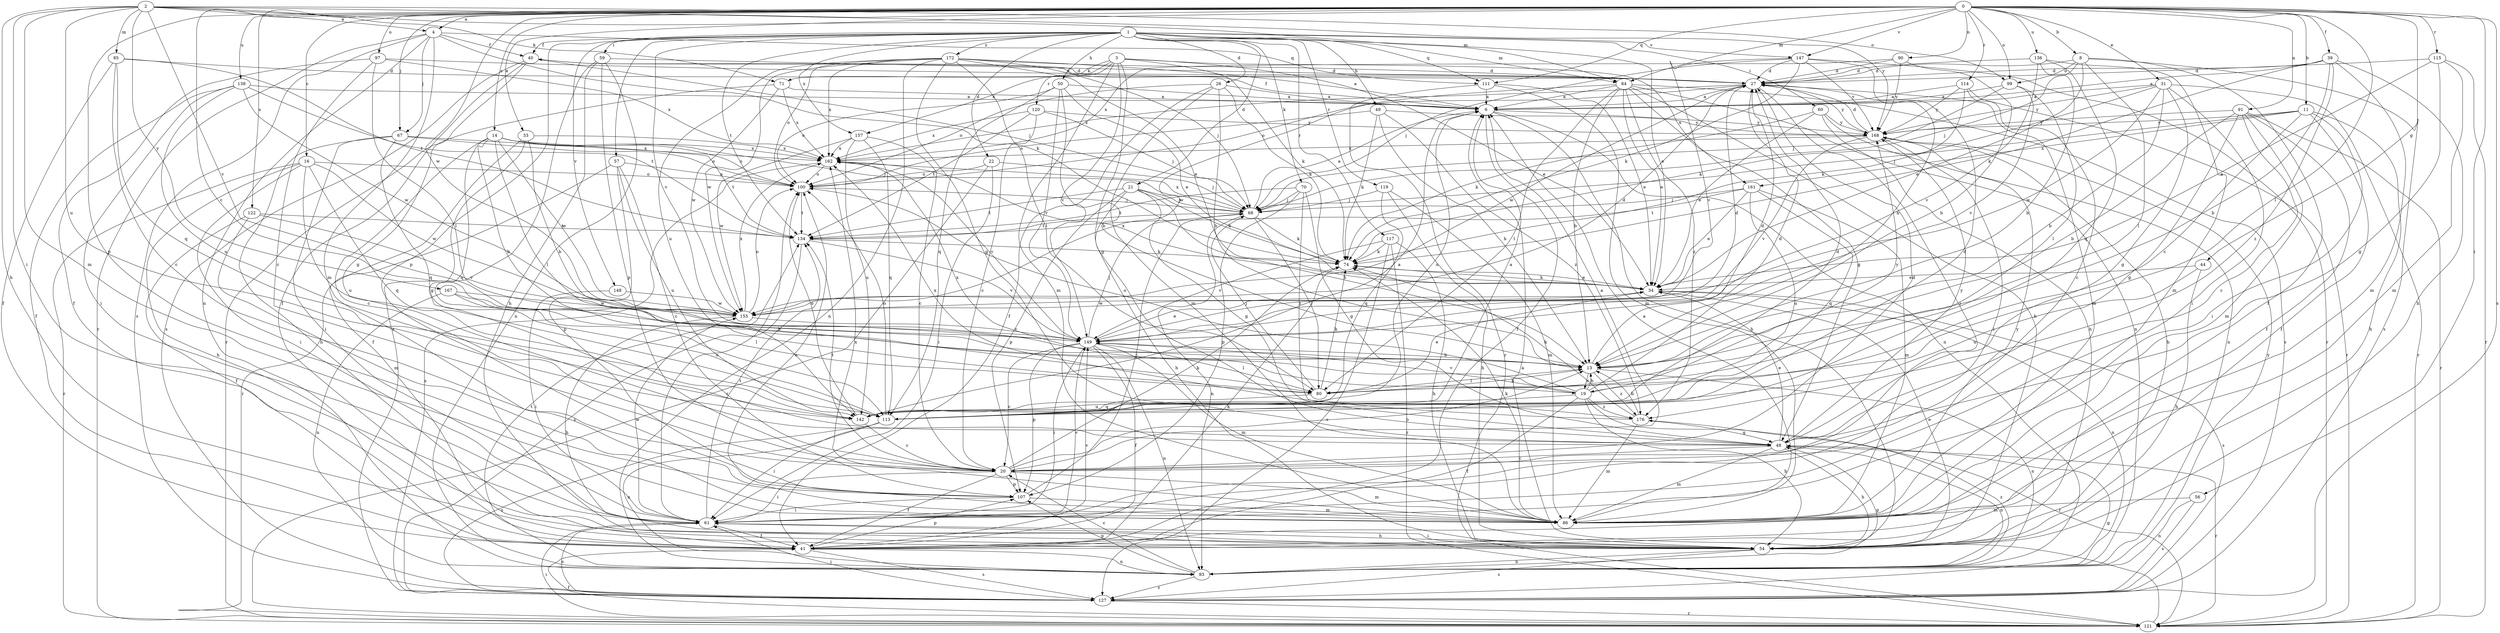 strict digraph  {
0;
1;
2;
3;
4;
6;
8;
11;
13;
14;
16;
19;
20;
21;
22;
26;
27;
31;
33;
34;
39;
40;
41;
44;
48;
49;
50;
54;
56;
57;
59;
60;
61;
67;
68;
70;
71;
74;
80;
84;
85;
86;
90;
91;
93;
97;
99;
100;
107;
111;
113;
114;
115;
117;
119;
120;
121;
122;
127;
134;
136;
138;
142;
147;
148;
149;
155;
157;
161;
162;
167;
168;
172;
176;
0 -> 4  [label=a];
0 -> 8  [label=b];
0 -> 11  [label=b];
0 -> 14  [label=c];
0 -> 16  [label=c];
0 -> 19  [label=c];
0 -> 31  [label=e];
0 -> 33  [label=e];
0 -> 39  [label=f];
0 -> 44  [label=g];
0 -> 56  [label=i];
0 -> 67  [label=j];
0 -> 80  [label=l];
0 -> 84  [label=m];
0 -> 90  [label=n];
0 -> 91  [label=n];
0 -> 97  [label=o];
0 -> 99  [label=o];
0 -> 107  [label=p];
0 -> 111  [label=q];
0 -> 114  [label=r];
0 -> 115  [label=r];
0 -> 122  [label=s];
0 -> 127  [label=s];
0 -> 136  [label=u];
0 -> 138  [label=u];
0 -> 147  [label=v];
0 -> 155  [label=w];
1 -> 21  [label=d];
1 -> 22  [label=d];
1 -> 26  [label=d];
1 -> 34  [label=e];
1 -> 40  [label=f];
1 -> 49  [label=h];
1 -> 50  [label=h];
1 -> 57  [label=i];
1 -> 59  [label=i];
1 -> 60  [label=i];
1 -> 70  [label=k];
1 -> 84  [label=m];
1 -> 107  [label=p];
1 -> 111  [label=q];
1 -> 117  [label=r];
1 -> 119  [label=r];
1 -> 134  [label=t];
1 -> 147  [label=v];
1 -> 148  [label=v];
1 -> 149  [label=v];
1 -> 157  [label=x];
1 -> 172  [label=z];
2 -> 4  [label=a];
2 -> 54  [label=h];
2 -> 61  [label=i];
2 -> 71  [label=k];
2 -> 84  [label=m];
2 -> 85  [label=m];
2 -> 86  [label=m];
2 -> 99  [label=o];
2 -> 142  [label=u];
2 -> 149  [label=v];
2 -> 167  [label=y];
2 -> 168  [label=y];
3 -> 34  [label=e];
3 -> 48  [label=g];
3 -> 71  [label=k];
3 -> 74  [label=k];
3 -> 86  [label=m];
3 -> 120  [label=r];
3 -> 149  [label=v];
3 -> 157  [label=x];
3 -> 161  [label=x];
4 -> 40  [label=f];
4 -> 67  [label=j];
4 -> 74  [label=k];
4 -> 86  [label=m];
4 -> 93  [label=n];
4 -> 111  [label=q];
4 -> 121  [label=r];
4 -> 127  [label=s];
6 -> 40  [label=f];
6 -> 41  [label=f];
6 -> 54  [label=h];
6 -> 93  [label=n];
6 -> 142  [label=u];
6 -> 168  [label=y];
8 -> 27  [label=d];
8 -> 34  [label=e];
8 -> 41  [label=f];
8 -> 68  [label=j];
8 -> 80  [label=l];
8 -> 99  [label=o];
8 -> 127  [label=s];
11 -> 19  [label=c];
11 -> 41  [label=f];
11 -> 54  [label=h];
11 -> 61  [label=i];
11 -> 68  [label=j];
11 -> 161  [label=x];
11 -> 168  [label=y];
13 -> 19  [label=c];
13 -> 27  [label=d];
13 -> 80  [label=l];
13 -> 93  [label=n];
13 -> 176  [label=z];
14 -> 13  [label=b];
14 -> 20  [label=c];
14 -> 68  [label=j];
14 -> 80  [label=l];
14 -> 100  [label=o];
14 -> 113  [label=q];
14 -> 134  [label=t];
14 -> 155  [label=w];
14 -> 162  [label=x];
16 -> 54  [label=h];
16 -> 61  [label=i];
16 -> 100  [label=o];
16 -> 113  [label=q];
16 -> 121  [label=r];
16 -> 142  [label=u];
16 -> 155  [label=w];
19 -> 13  [label=b];
19 -> 27  [label=d];
19 -> 41  [label=f];
19 -> 54  [label=h];
19 -> 100  [label=o];
19 -> 121  [label=r];
19 -> 142  [label=u];
19 -> 149  [label=v];
19 -> 162  [label=x];
19 -> 168  [label=y];
19 -> 176  [label=z];
20 -> 6  [label=a];
20 -> 13  [label=b];
20 -> 27  [label=d];
20 -> 41  [label=f];
20 -> 61  [label=i];
20 -> 74  [label=k];
20 -> 86  [label=m];
20 -> 107  [label=p];
20 -> 134  [label=t];
21 -> 13  [label=b];
21 -> 48  [label=g];
21 -> 54  [label=h];
21 -> 68  [label=j];
21 -> 74  [label=k];
21 -> 107  [label=p];
21 -> 134  [label=t];
22 -> 61  [label=i];
22 -> 68  [label=j];
22 -> 100  [label=o];
22 -> 121  [label=r];
26 -> 6  [label=a];
26 -> 13  [label=b];
26 -> 41  [label=f];
26 -> 74  [label=k];
26 -> 86  [label=m];
26 -> 100  [label=o];
27 -> 6  [label=a];
27 -> 61  [label=i];
27 -> 86  [label=m];
27 -> 100  [label=o];
27 -> 155  [label=w];
27 -> 162  [label=x];
27 -> 168  [label=y];
31 -> 6  [label=a];
31 -> 13  [label=b];
31 -> 48  [label=g];
31 -> 61  [label=i];
31 -> 74  [label=k];
31 -> 121  [label=r];
31 -> 155  [label=w];
31 -> 168  [label=y];
33 -> 13  [label=b];
33 -> 41  [label=f];
33 -> 48  [label=g];
33 -> 162  [label=x];
34 -> 74  [label=k];
34 -> 93  [label=n];
34 -> 127  [label=s];
34 -> 155  [label=w];
34 -> 162  [label=x];
39 -> 6  [label=a];
39 -> 13  [label=b];
39 -> 27  [label=d];
39 -> 54  [label=h];
39 -> 74  [label=k];
39 -> 86  [label=m];
39 -> 176  [label=z];
40 -> 27  [label=d];
40 -> 41  [label=f];
40 -> 68  [label=j];
40 -> 121  [label=r];
40 -> 127  [label=s];
41 -> 74  [label=k];
41 -> 93  [label=n];
41 -> 107  [label=p];
41 -> 127  [label=s];
41 -> 149  [label=v];
44 -> 34  [label=e];
44 -> 54  [label=h];
44 -> 142  [label=u];
48 -> 20  [label=c];
48 -> 34  [label=e];
48 -> 54  [label=h];
48 -> 86  [label=m];
48 -> 93  [label=n];
48 -> 121  [label=r];
48 -> 168  [label=y];
49 -> 13  [label=b];
49 -> 74  [label=k];
49 -> 100  [label=o];
49 -> 168  [label=y];
49 -> 176  [label=z];
50 -> 6  [label=a];
50 -> 13  [label=b];
50 -> 34  [label=e];
50 -> 100  [label=o];
50 -> 113  [label=q];
50 -> 149  [label=v];
54 -> 34  [label=e];
54 -> 61  [label=i];
54 -> 93  [label=n];
54 -> 127  [label=s];
56 -> 86  [label=m];
56 -> 93  [label=n];
56 -> 127  [label=s];
57 -> 20  [label=c];
57 -> 100  [label=o];
57 -> 107  [label=p];
57 -> 121  [label=r];
57 -> 142  [label=u];
59 -> 27  [label=d];
59 -> 54  [label=h];
59 -> 93  [label=n];
59 -> 107  [label=p];
59 -> 127  [label=s];
60 -> 34  [label=e];
60 -> 54  [label=h];
60 -> 74  [label=k];
60 -> 93  [label=n];
60 -> 168  [label=y];
61 -> 41  [label=f];
61 -> 54  [label=h];
61 -> 100  [label=o];
61 -> 127  [label=s];
61 -> 134  [label=t];
61 -> 149  [label=v];
61 -> 155  [label=w];
67 -> 54  [label=h];
67 -> 61  [label=i];
67 -> 100  [label=o];
67 -> 113  [label=q];
67 -> 162  [label=x];
68 -> 6  [label=a];
68 -> 74  [label=k];
68 -> 80  [label=l];
68 -> 93  [label=n];
68 -> 134  [label=t];
68 -> 162  [label=x];
70 -> 48  [label=g];
70 -> 68  [label=j];
70 -> 107  [label=p];
70 -> 134  [label=t];
70 -> 176  [label=z];
71 -> 6  [label=a];
71 -> 48  [label=g];
71 -> 155  [label=w];
71 -> 162  [label=x];
74 -> 34  [label=e];
80 -> 13  [label=b];
80 -> 34  [label=e];
80 -> 68  [label=j];
80 -> 74  [label=k];
80 -> 113  [label=q];
84 -> 6  [label=a];
84 -> 13  [label=b];
84 -> 34  [label=e];
84 -> 48  [label=g];
84 -> 54  [label=h];
84 -> 80  [label=l];
84 -> 93  [label=n];
84 -> 127  [label=s];
84 -> 155  [label=w];
84 -> 176  [label=z];
85 -> 20  [label=c];
85 -> 27  [label=d];
85 -> 41  [label=f];
85 -> 113  [label=q];
85 -> 134  [label=t];
86 -> 6  [label=a];
86 -> 74  [label=k];
86 -> 100  [label=o];
86 -> 162  [label=x];
86 -> 168  [label=y];
90 -> 13  [label=b];
90 -> 27  [label=d];
90 -> 162  [label=x];
90 -> 168  [label=y];
91 -> 13  [label=b];
91 -> 20  [label=c];
91 -> 41  [label=f];
91 -> 48  [label=g];
91 -> 86  [label=m];
91 -> 121  [label=r];
91 -> 168  [label=y];
93 -> 20  [label=c];
93 -> 48  [label=g];
93 -> 107  [label=p];
93 -> 127  [label=s];
93 -> 134  [label=t];
93 -> 168  [label=y];
93 -> 176  [label=z];
97 -> 20  [label=c];
97 -> 27  [label=d];
97 -> 41  [label=f];
97 -> 80  [label=l];
97 -> 162  [label=x];
99 -> 6  [label=a];
99 -> 68  [label=j];
99 -> 80  [label=l];
99 -> 149  [label=v];
100 -> 68  [label=j];
100 -> 134  [label=t];
107 -> 61  [label=i];
107 -> 68  [label=j];
107 -> 86  [label=m];
111 -> 6  [label=a];
111 -> 34  [label=e];
111 -> 86  [label=m];
111 -> 121  [label=r];
113 -> 6  [label=a];
113 -> 27  [label=d];
113 -> 61  [label=i];
113 -> 93  [label=n];
113 -> 100  [label=o];
113 -> 127  [label=s];
114 -> 6  [label=a];
114 -> 20  [label=c];
114 -> 74  [label=k];
114 -> 121  [label=r];
114 -> 168  [label=y];
115 -> 27  [label=d];
115 -> 34  [label=e];
115 -> 48  [label=g];
115 -> 86  [label=m];
115 -> 121  [label=r];
117 -> 54  [label=h];
117 -> 74  [label=k];
117 -> 121  [label=r];
117 -> 127  [label=s];
117 -> 149  [label=v];
119 -> 54  [label=h];
119 -> 68  [label=j];
119 -> 86  [label=m];
119 -> 113  [label=q];
120 -> 20  [label=c];
120 -> 68  [label=j];
120 -> 134  [label=t];
120 -> 162  [label=x];
120 -> 168  [label=y];
121 -> 6  [label=a];
121 -> 41  [label=f];
121 -> 61  [label=i];
122 -> 41  [label=f];
122 -> 86  [label=m];
122 -> 134  [label=t];
122 -> 149  [label=v];
127 -> 48  [label=g];
127 -> 61  [label=i];
127 -> 121  [label=r];
134 -> 74  [label=k];
134 -> 127  [label=s];
134 -> 149  [label=v];
136 -> 13  [label=b];
136 -> 27  [label=d];
136 -> 86  [label=m];
136 -> 113  [label=q];
136 -> 149  [label=v];
138 -> 6  [label=a];
138 -> 41  [label=f];
138 -> 61  [label=i];
138 -> 134  [label=t];
138 -> 142  [label=u];
138 -> 155  [label=w];
142 -> 6  [label=a];
142 -> 20  [label=c];
142 -> 27  [label=d];
142 -> 100  [label=o];
147 -> 13  [label=b];
147 -> 27  [label=d];
147 -> 68  [label=j];
147 -> 74  [label=k];
147 -> 121  [label=r];
147 -> 149  [label=v];
147 -> 168  [label=y];
148 -> 61  [label=i];
148 -> 155  [label=w];
149 -> 13  [label=b];
149 -> 20  [label=c];
149 -> 27  [label=d];
149 -> 34  [label=e];
149 -> 41  [label=f];
149 -> 61  [label=i];
149 -> 68  [label=j];
149 -> 80  [label=l];
149 -> 86  [label=m];
149 -> 93  [label=n];
149 -> 107  [label=p];
155 -> 27  [label=d];
155 -> 54  [label=h];
155 -> 100  [label=o];
155 -> 149  [label=v];
155 -> 162  [label=x];
157 -> 20  [label=c];
157 -> 113  [label=q];
157 -> 142  [label=u];
157 -> 155  [label=w];
157 -> 162  [label=x];
161 -> 34  [label=e];
161 -> 68  [label=j];
161 -> 86  [label=m];
161 -> 113  [label=q];
161 -> 134  [label=t];
161 -> 142  [label=u];
162 -> 100  [label=o];
162 -> 127  [label=s];
162 -> 149  [label=v];
167 -> 13  [label=b];
167 -> 80  [label=l];
167 -> 93  [label=n];
167 -> 155  [label=w];
168 -> 27  [label=d];
168 -> 54  [label=h];
168 -> 61  [label=i];
168 -> 149  [label=v];
168 -> 162  [label=x];
172 -> 6  [label=a];
172 -> 27  [label=d];
172 -> 34  [label=e];
172 -> 48  [label=g];
172 -> 68  [label=j];
172 -> 80  [label=l];
172 -> 93  [label=n];
172 -> 100  [label=o];
172 -> 142  [label=u];
172 -> 155  [label=w];
172 -> 162  [label=x];
176 -> 13  [label=b];
176 -> 48  [label=g];
176 -> 74  [label=k];
176 -> 86  [label=m];
176 -> 162  [label=x];
}
